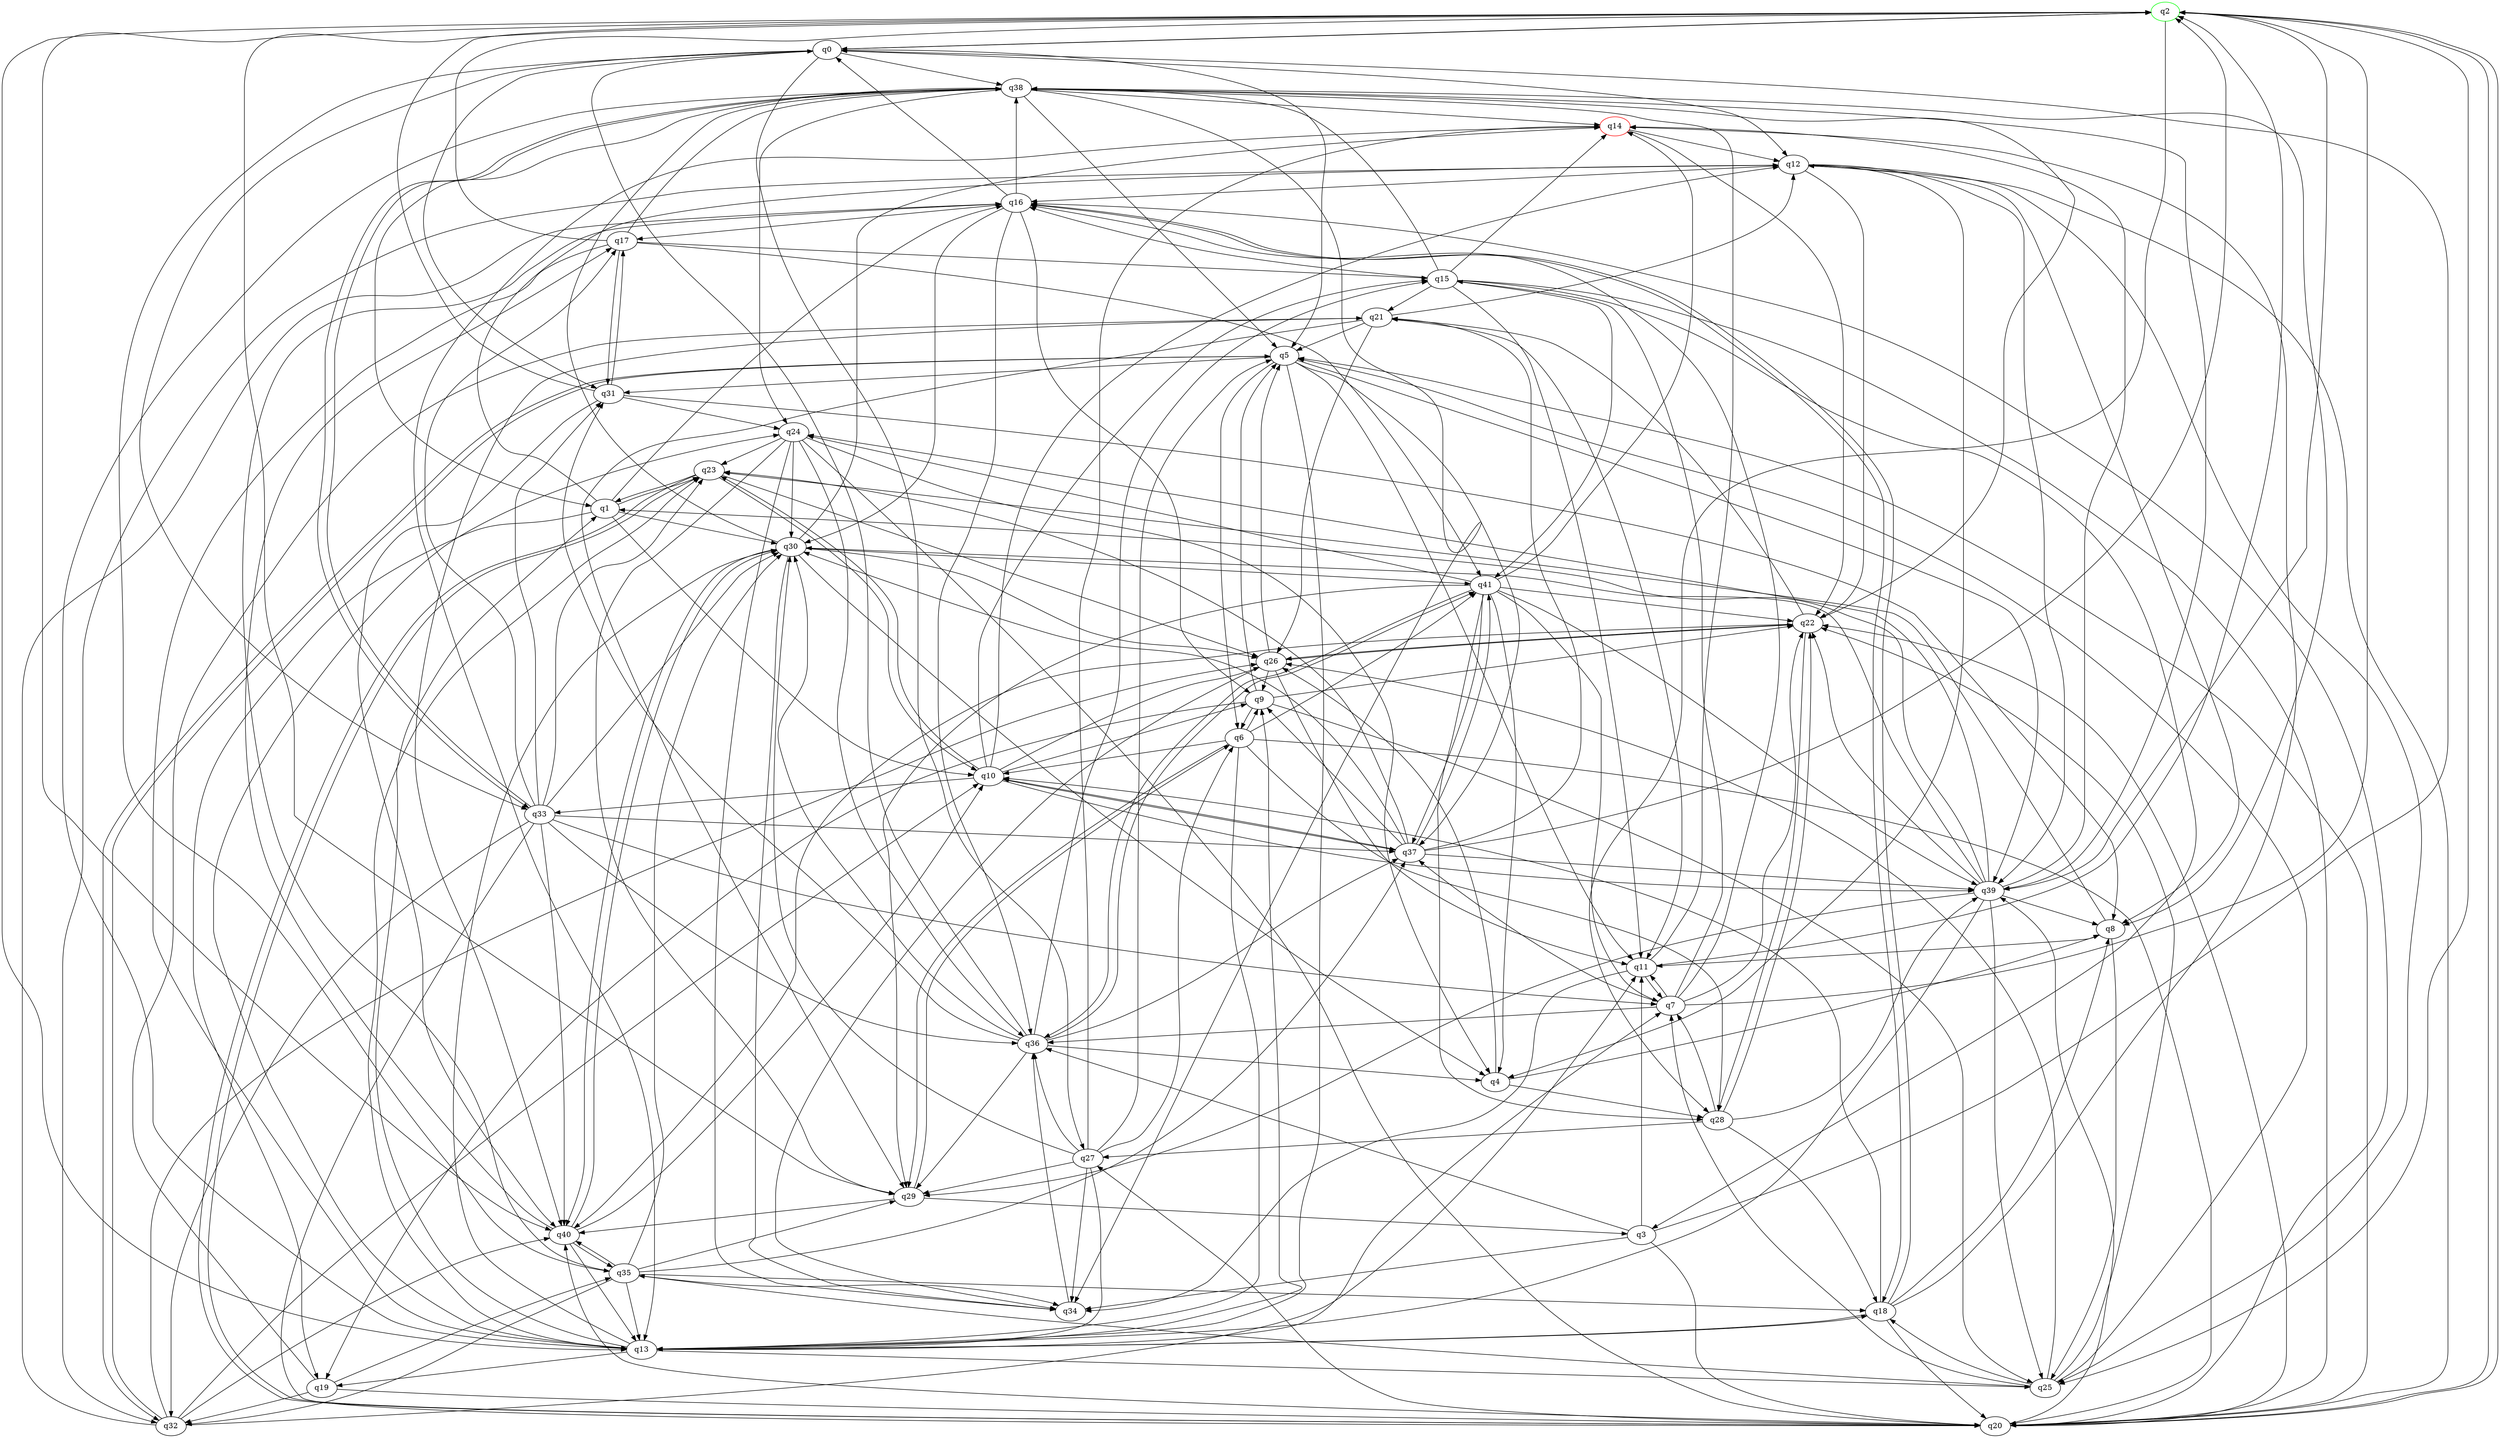 digraph A{
q2 [initial=1,color=green];
q14 [final=1,color=red];
q0 -> q2;
q0 -> q5;
q0 -> q12;
q0 -> q27;
q0 -> q31;
q0 -> q33;
q0 -> q35;
q0 -> q38;
q1 -> q10;
q1 -> q12;
q1 -> q16;
q1 -> q19;
q1 -> q23;
q1 -> q30;
q2 -> q0;
q2 -> q13;
q2 -> q20;
q2 -> q25;
q2 -> q28;
q2 -> q29;
q2 -> q39;
q2 -> q40;
q3 -> q0;
q3 -> q11;
q3 -> q20;
q3 -> q34;
q3 -> q36;
q4 -> q8;
q4 -> q26;
q4 -> q28;
q5 -> q6;
q5 -> q11;
q5 -> q13;
q5 -> q31;
q5 -> q32;
q5 -> q37;
q5 -> q39;
q6 -> q9;
q6 -> q10;
q6 -> q13;
q6 -> q20;
q6 -> q28;
q6 -> q29;
q6 -> q41;
q7 -> q2;
q7 -> q11;
q7 -> q15;
q7 -> q16;
q7 -> q22;
q7 -> q36;
q7 -> q37;
q8 -> q11;
q8 -> q23;
q8 -> q25;
q9 -> q5;
q9 -> q6;
q9 -> q19;
q9 -> q22;
q9 -> q25;
q10 -> q9;
q10 -> q12;
q10 -> q15;
q10 -> q23;
q10 -> q26;
q10 -> q33;
q10 -> q37;
q10 -> q39;
q11 -> q2;
q11 -> q7;
q11 -> q34;
q11 -> q38;
q12 -> q4;
q12 -> q8;
q12 -> q16;
q12 -> q22;
q12 -> q25;
q12 -> q32;
q12 -> q39;
q13 -> q1;
q13 -> q7;
q13 -> q9;
q13 -> q18;
q13 -> q19;
q13 -> q23;
q13 -> q24;
q13 -> q25;
q13 -> q30;
q14 -> q12;
q14 -> q13;
q14 -> q22;
q15 -> q3;
q15 -> q11;
q15 -> q14;
q15 -> q16;
q15 -> q20;
q15 -> q21;
q15 -> q38;
q15 -> q41;
q16 -> q0;
q16 -> q9;
q16 -> q17;
q16 -> q18;
q16 -> q30;
q16 -> q36;
q16 -> q38;
q17 -> q2;
q17 -> q13;
q17 -> q15;
q17 -> q31;
q17 -> q38;
q17 -> q41;
q18 -> q8;
q18 -> q10;
q18 -> q13;
q18 -> q14;
q18 -> q16;
q18 -> q20;
q19 -> q20;
q19 -> q21;
q19 -> q32;
q19 -> q35;
q20 -> q2;
q20 -> q5;
q20 -> q12;
q20 -> q16;
q20 -> q22;
q20 -> q23;
q20 -> q27;
q20 -> q39;
q20 -> q40;
q21 -> q5;
q21 -> q11;
q21 -> q12;
q21 -> q26;
q21 -> q29;
q21 -> q40;
q22 -> q21;
q22 -> q26;
q22 -> q28;
q22 -> q38;
q22 -> q40;
q23 -> q1;
q23 -> q10;
q23 -> q20;
q23 -> q26;
q24 -> q4;
q24 -> q20;
q24 -> q23;
q24 -> q29;
q24 -> q30;
q24 -> q34;
q24 -> q36;
q25 -> q5;
q25 -> q7;
q25 -> q18;
q25 -> q22;
q25 -> q26;
q25 -> q35;
q26 -> q5;
q26 -> q9;
q26 -> q11;
q26 -> q22;
q26 -> q34;
q27 -> q5;
q27 -> q6;
q27 -> q13;
q27 -> q14;
q27 -> q29;
q27 -> q30;
q27 -> q34;
q27 -> q36;
q28 -> q7;
q28 -> q18;
q28 -> q22;
q28 -> q27;
q28 -> q39;
q29 -> q3;
q29 -> q6;
q29 -> q40;
q30 -> q4;
q30 -> q14;
q30 -> q26;
q30 -> q34;
q30 -> q38;
q30 -> q40;
q30 -> q41;
q31 -> q2;
q31 -> q8;
q31 -> q17;
q31 -> q24;
q31 -> q40;
q32 -> q5;
q32 -> q10;
q32 -> q11;
q32 -> q16;
q32 -> q26;
q32 -> q40;
q33 -> q7;
q33 -> q17;
q33 -> q20;
q33 -> q23;
q33 -> q30;
q33 -> q31;
q33 -> q32;
q33 -> q36;
q33 -> q37;
q33 -> q38;
q33 -> q40;
q34 -> q36;
q35 -> q13;
q35 -> q16;
q35 -> q18;
q35 -> q29;
q35 -> q30;
q35 -> q32;
q35 -> q34;
q35 -> q37;
q35 -> q40;
q36 -> q0;
q36 -> q4;
q36 -> q15;
q36 -> q29;
q36 -> q30;
q36 -> q31;
q36 -> q37;
q36 -> q41;
q37 -> q2;
q37 -> q9;
q37 -> q10;
q37 -> q21;
q37 -> q23;
q37 -> q30;
q37 -> q39;
q37 -> q41;
q38 -> q1;
q38 -> q5;
q38 -> q8;
q38 -> q13;
q38 -> q14;
q38 -> q24;
q38 -> q33;
q38 -> q34;
q38 -> q39;
q39 -> q1;
q39 -> q8;
q39 -> q13;
q39 -> q14;
q39 -> q22;
q39 -> q24;
q39 -> q25;
q39 -> q29;
q39 -> q30;
q40 -> q10;
q40 -> q13;
q40 -> q17;
q40 -> q30;
q40 -> q35;
q41 -> q4;
q41 -> q7;
q41 -> q14;
q41 -> q22;
q41 -> q24;
q41 -> q28;
q41 -> q29;
q41 -> q36;
q41 -> q37;
q41 -> q39;
}